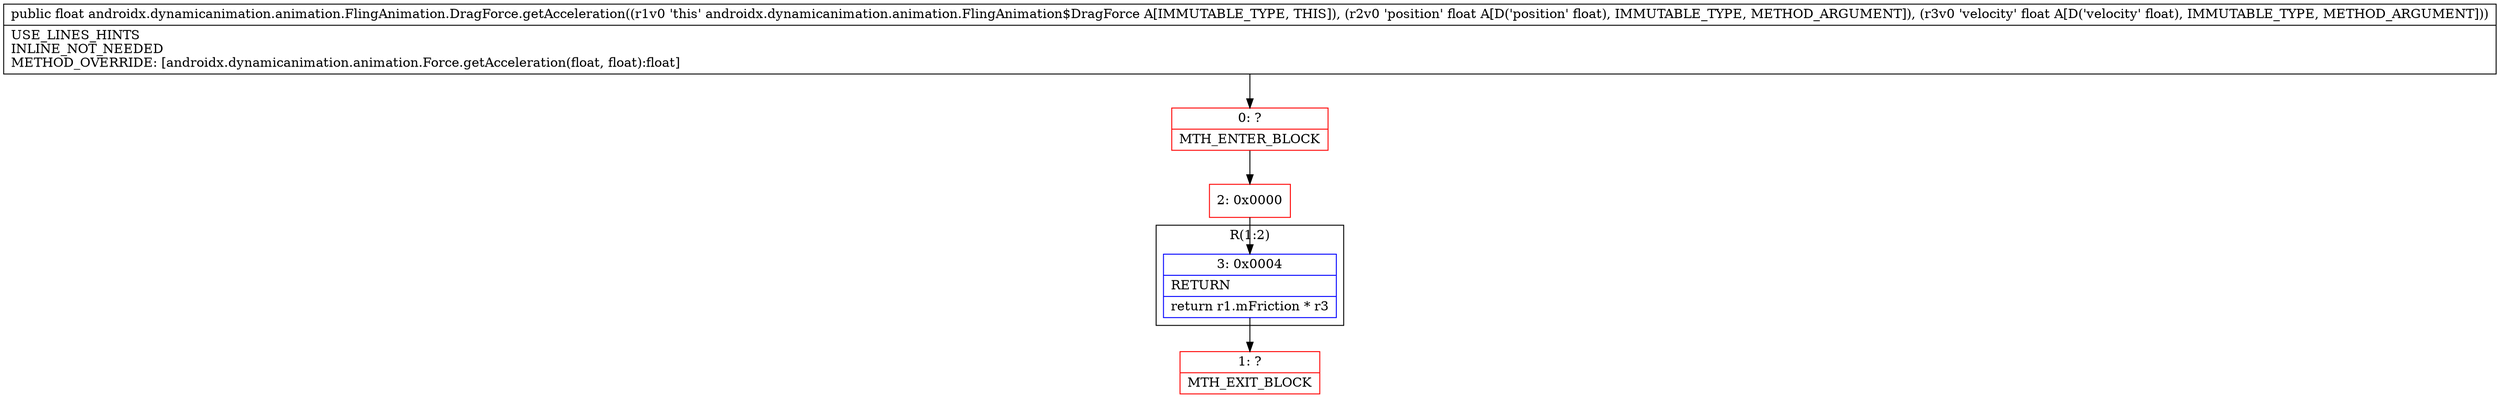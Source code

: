 digraph "CFG forandroidx.dynamicanimation.animation.FlingAnimation.DragForce.getAcceleration(FF)F" {
subgraph cluster_Region_2043533642 {
label = "R(1:2)";
node [shape=record,color=blue];
Node_3 [shape=record,label="{3\:\ 0x0004|RETURN\l|return r1.mFriction * r3\l}"];
}
Node_0 [shape=record,color=red,label="{0\:\ ?|MTH_ENTER_BLOCK\l}"];
Node_2 [shape=record,color=red,label="{2\:\ 0x0000}"];
Node_1 [shape=record,color=red,label="{1\:\ ?|MTH_EXIT_BLOCK\l}"];
MethodNode[shape=record,label="{public float androidx.dynamicanimation.animation.FlingAnimation.DragForce.getAcceleration((r1v0 'this' androidx.dynamicanimation.animation.FlingAnimation$DragForce A[IMMUTABLE_TYPE, THIS]), (r2v0 'position' float A[D('position' float), IMMUTABLE_TYPE, METHOD_ARGUMENT]), (r3v0 'velocity' float A[D('velocity' float), IMMUTABLE_TYPE, METHOD_ARGUMENT]))  | USE_LINES_HINTS\lINLINE_NOT_NEEDED\lMETHOD_OVERRIDE: [androidx.dynamicanimation.animation.Force.getAcceleration(float, float):float]\l}"];
MethodNode -> Node_0;Node_3 -> Node_1;
Node_0 -> Node_2;
Node_2 -> Node_3;
}

